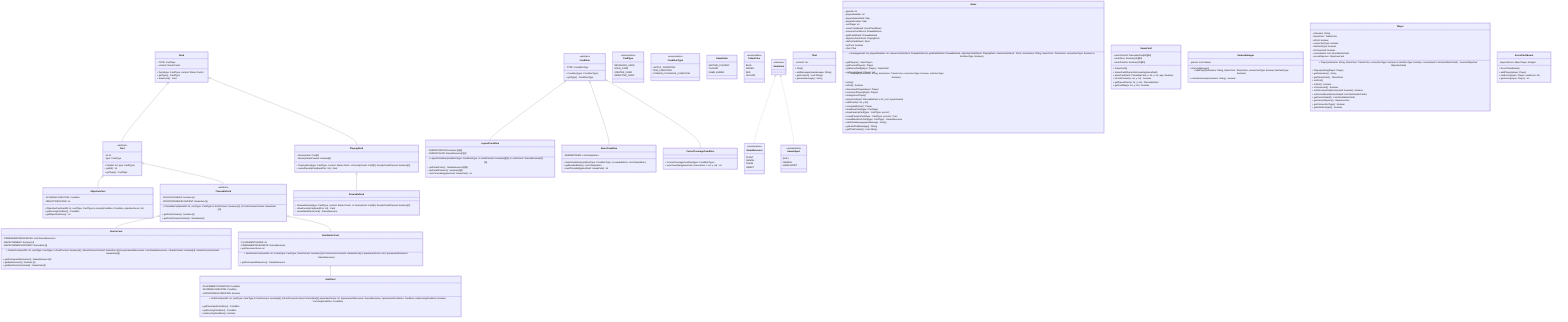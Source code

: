 classDiagram
    %% --------------------------------
    %% Cards
    %% --------------------------------
    Deck o-- Card
    class Card {
        <<abstract>>
        - id: int
        - type: CardType
        + Card (id: int, type: CardType)
        + getId() int
        + getType() CardType
    }
    class GoldCard {
        - PLACEMENTCONDITION: Condition
        - SCORINGCONDITION: Condition
        - HASSCORINGCONDITION: boolean
        + GoldCard(cardID: int, cardType: CardType,\n frontCorners: boolean[4], \nfrontCornersContent: GameItem[4], placementScore: int, \npermanentResource: GameResource, \nplacementCondition: Condition, hasScoringCondition: boolean, \nscoringCondition: Condition)
        + getPlacementCondition() Condition
        + getScoringCondition() Condition
        + hasScoringCondition() boolean
    }
    class NonStarterCard {
        - PLACEMENTSCORE: int
        - PERMANENTRESOURCE: GameResource
        + NonStarterCard(cardID: int, \ncardType: CardType, frontCorners: boolean [4],\n frontCornersContent: GameItem [4],\n placementScore: int,\n permanentResource: GameResource)
        + getPlacementScore int
        + getPermanentResource() GameResource
    }
    class ObjectiveCard {
        - SCORINGCONDITION: Condition
        - OBJECTIVESCORE: int
        + ObjectiveCard(cardID int, cardType: CardType,\n scoringCondition: Condition, objectiveScore: int)
        + getScoringCondition() Condition
        + getObjectiveScore() int
    }
    class PlaceableCard {
        <<abstract>>
        - FRONTCORNERS: boolean [4]
        - FRONTCORNERSCONTENT: GameItem [4]
        + PlaceableCard (cardID: int, cardType: CardType,\n frontCorners: boolean [4], \n frontCornersContent: GameItem [4])
        + getFrontCorners() boolean [4]
        + getFrontCornersContent() GameItem[4]
    }
    class StarterCard {
        - PERMANENTRESOURCES: List~GameResource~
        - BACKCORNERS: boolean [4]
        - BACKCORNERSCONTENT: GameItem [4]
        + StarterCard(cardID: int, cardType: CardType, \n frontCorners: boolean [4], \nfrontCornersContent: GameItem [4],\n permanentResources: List~GameResource~, \nbackCorners: boolean[4], \nbackCornersContent: GameItem[4])
        + getPermanentResources() GameResource[3]
        + getBackCorners() boolean [4]
        + getBackCornersContent() GameItem [4]
    }
  Card <|-- ObjectiveCard
  Card <|-- PlaceableCard
  PlaceableCard <|-- StarterCard
  PlaceableCard <|-- NonStarterCard
   NonStarterCard <|-- GoldCard

    %% --------------------------------
    %% Conditions
    %% --------------------------------
    class Condition {
        <<abstract>>
        - TYPE: ConditionType
        + Condition(type: ConditionType)
        + getType() ConditionType
    }
    class CornerCoverageCondition {
        + CornerCoverageCondition(type: ConditionType)
        + numTimesMet(gameField: GameField, x: int, y: int) int
    }
    class ItemsCondition {
        - NEEDEDITEMS: List~GameItem~
        + ItemsCondition(conditionType: ConditionType, \n neededItems: List~GameItem~)
        + getNeededItems() List~GameItem~
        + numTimesMet(gameField: GameField) int
    }
    class LayoutCondition {
        - CARDSPOSITION: boolean [3][3]
        - CARDSCOLOR: GameResource[3][3]
        + LayoutCondition(conditionType: ConditionType, \n cardsPosition: boolean[3][3], \n cardsColor: GameResource[3][3])
        + getCardsColor() GameResource[3][3]
        + getCardsPosition() boolean[3][3]
        + numTimesMet(gameField: GameField) int
    }
%% LayoutCondition --> GameResource
%%   ItemsCondition --> GameItem
Condition <|-- LayoutCondition
  Condition <|-- ItemsCondition
  Condition <|-- CornerCoverageCondition

    %% --------------------------------
    %% Decks
    %% --------------------------------
    class Deck{
        ~ TYPE: CardType
        ~ content: Stack~Card~
        + Deck(type: CardType, content: Stack~Card~)
        + getType() CardType
        + drawCard() Card
    }
    class DrawableDeck{
        + DrawableDeck(type: CardType, content: Stack~Card~, \n faceUpCard: Card[2], faceUpCardsPresent: boolean[2])
        + drawFaceUpCard(cardPos: int) Card
        + revealBackDeckCard() GameResource
    }
    class PlayingDeck{
        ~ faceUpCard: Card[2]
        ~ faceUpCardsPresent: boolean[2]
        + PlayingDeck(type: CardType, content: Stack~Card~, \n faceUpCards: Card[2], faceUpCardsPresent: boolean[2])
        + revealFaceUpCard(cardPos: int) Card
    }
   Deck <|-- PlayingDeck
   PlayingDeck <|-- DrawableDeck
   %%Deck --> Card
    %% --------------------------------
    %% Enumerations
    %% --------------------------------
    class CardType {
        <<enumeration>>
        RESOURCE_CARD
        GOLD_CARD
        STARTER_CARD
        OBJECTIVE_CARD
    }
    class ConditionType {
        <<enumeration>>
        LAYOUT_CONDITION
        ITEM_CONDITION
        CORNER_COVERAGE_CONDITION
    }
    class GameObject {
        <<enumeration>>
        QUILL
        INKWELL
        MANUSCRIPT
    }
    class GameResource {
        <<enumeration>>
        PLANT
        ANIMAL
        FUNGI
        INSECT
    }
    class GameState{
        WAITING_PLAYERS
        PLAYING
        GAME_ENDED
    }
    class TokenColor {
        <<enumeration>>
        BLUE
        GREEN
        RED
        YELLOW
    }
    class GameItem {
        <<interface>>
    }
    GameItem <|.. GameResource
    GameItem <|.. GameObject

    class Chat {
        - content: List<String>
        + Chat()
        + addMessage(newMessage: String)
        + getContent() List~String~
        + getLastMessage() String
    }

    class Game {
        - gameId: int;
        - playersNumber: int
        - playersGameField: Map<Player, GameField>
        - playersPosition: Map<Integer, Player>
        - currPlayer: int
        - scoreTrackBoard: ScoreTrackBoard
        - resourceCardsDeck: DrawableDeck
        - goldCardsDeck: DrawableDeck
        - objectiveCardsDeck: PlayingDeck
        - starterCardsDeck: Deck
        - lastTurn: boolean
        - chat: Chat
        + Game(gameId: int, playersNumber: int, resourceCardsDeck: DrawableDeck,\n goldCardsDeck: DrawableDeck, objectiveCardsDeck: PlayingDeck, starterCardsDeck : Deck, \nnickname: String, tokenColor: TokenColor, connectionType: boolean,\n interfaceType :boolean)
        + getPlayers() Set~Player~
        + getCurrentPlayer() Player
        + getGameField(player: Player) GameField
        + getScore(player: Player) int
        + addplayer(nickname: String, tokenColor: TokenColor, connectionType: boolean, interfaceType boolean)
        + setup()
        + isFull() boolean
        + disconnectPlayer(player: Player)
        + reconnectPlayer(player: Player)
        + changeCurrPlayer()
        + placeCard(card: PlaceableCard, x:int, y:int, way:boolean)
        + addPoints(x: int, y:int)
        + computeWinner() Player
        + drawDeckCard(type: CardType)
        + drawFaceUpCard(type : CardType, pos:int)
        + revealFaceUpCard(type : CardType, pos:int) Card
        + revealBackDeckCard(type: CardType) GameResource
        + addChatMessage(newMessage : String)
        + getLastChatMessage() String
        + getChatContent() List~String~
    }

    %%  Game --> DrawableDeck
%%  Game --> Deck
%%  Game --> PlayingDeck
%%  Game --> ScoreTrackBoard
%%  Game --> Player
%%  Game --> Chat
%%  Game --> GameField

    class GameField {
        - cardsContent: PlaceableCard[80][80]
        - cardsFace: boolean [80][80]
        - cardsPosition: boolean [80][80]
        + GameField()
        + GameField(GameField existingGameField)
        + placeCard(card: PlaceableCard, x: int, y: int, way: boolean)
        + isCardPresent(x: int, y: int) boolean
        + getPlacedCard(x: int, y: int) PlaceableCard
        + getCardWay(x: int, y: int) boolean
    }
    %%GameField --> PlaceableCard
    class GamesManager {
        - games: List~Game~
        + GamesManager()
        + addPlayer(nickname: String, tokenColor: TokenColor, connectionType: boolean,interfaceType: boolean)
        + checkNickname(nickname: String) boolean
    }
%%GamesManager --> Game
    class Player {
        - nickname: String
        - tokenColor: TokenColor
        - isFirst: boolean
        - connectionType: boolean
        - interfaceType: boolean
        - isConnected: boolean
        - currentHand: List ~NonStarterCard~
        - secretObjectve: ObjectiveCard
        + Player(nickname: String, tokenColor: TokenColor, connectionType: boolean,\n interfaceType: boolean, currentHand: List~NonStarterCard~, \nsecretObjective: ObjectiveCard)
        + Player(existingPlayer: Player)
        + getNickname() String
        + getTokenColor() TokenColor
        + setFirst()
        + isFirst() boolean
        + isConnected() boolean
        + setIsConnected(isConnected: boolean) boolean
        + setCurrentHand(currentHand: List~NonStarterCard~)
        + getCurrentHand() List~NonStarterCard~
        + getSecretObjetive() ObjectiveCard
        + getConnectionType() boolean
        + getInterfaceType() boolean
        }
%%Player --> NonStarterCard
%%   Player --> TokenColor
%%  Player --> ObjectiveCard
    class ScoreTrackBoard {
        - playersScore: Map~Player, Integer~
        + ScoreTrackBoard()
        + addPlayer(player: Player)
        + setScore(player: Player, newScore: int)
        + getScore(player: Player) int
    }
%%   ScoreTrackBoard --> Player